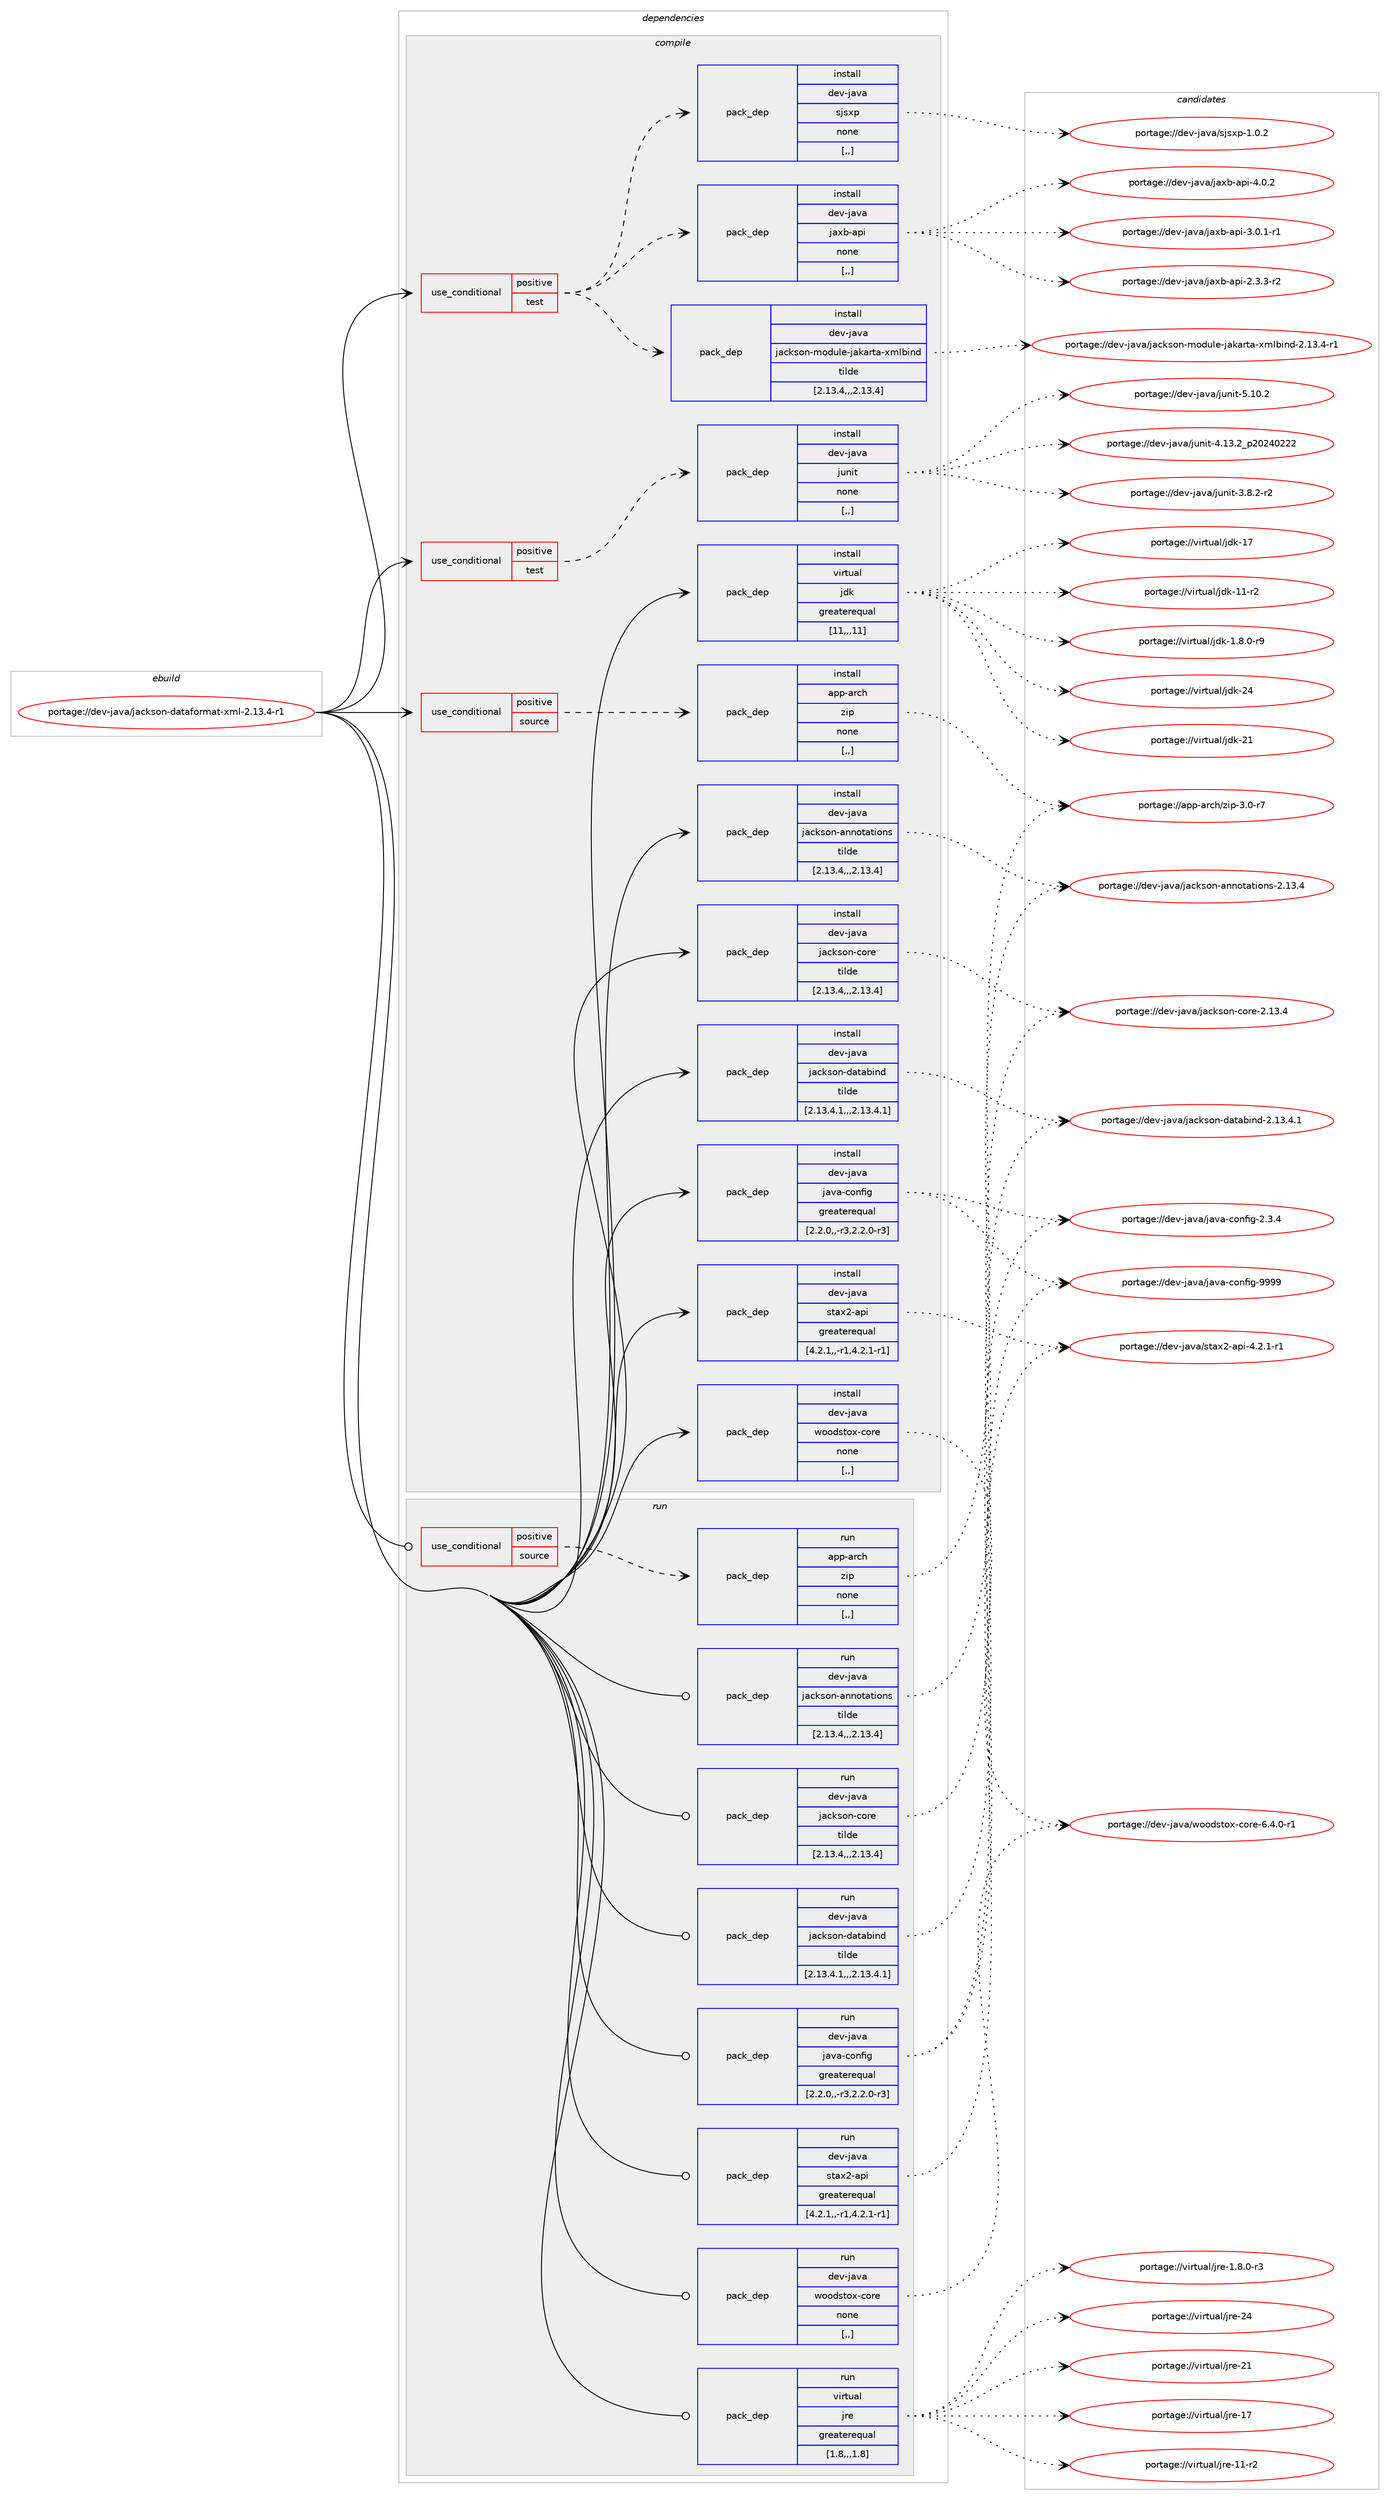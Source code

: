 digraph prolog {

# *************
# Graph options
# *************

newrank=true;
concentrate=true;
compound=true;
graph [rankdir=LR,fontname=Helvetica,fontsize=10,ranksep=1.5];#, ranksep=2.5, nodesep=0.2];
edge  [arrowhead=vee];
node  [fontname=Helvetica,fontsize=10];

# **********
# The ebuild
# **********

subgraph cluster_leftcol {
color=gray;
label=<<i>ebuild</i>>;
id [label="portage://dev-java/jackson-dataformat-xml-2.13.4-r1", color=red, width=4, href="../dev-java/jackson-dataformat-xml-2.13.4-r1.svg"];
}

# ****************
# The dependencies
# ****************

subgraph cluster_midcol {
color=gray;
label=<<i>dependencies</i>>;
subgraph cluster_compile {
fillcolor="#eeeeee";
style=filled;
label=<<i>compile</i>>;
subgraph cond21769 {
dependency94260 [label=<<TABLE BORDER="0" CELLBORDER="1" CELLSPACING="0" CELLPADDING="4"><TR><TD ROWSPAN="3" CELLPADDING="10">use_conditional</TD></TR><TR><TD>positive</TD></TR><TR><TD>source</TD></TR></TABLE>>, shape=none, color=red];
subgraph pack71436 {
dependency94261 [label=<<TABLE BORDER="0" CELLBORDER="1" CELLSPACING="0" CELLPADDING="4" WIDTH="220"><TR><TD ROWSPAN="6" CELLPADDING="30">pack_dep</TD></TR><TR><TD WIDTH="110">install</TD></TR><TR><TD>app-arch</TD></TR><TR><TD>zip</TD></TR><TR><TD>none</TD></TR><TR><TD>[,,]</TD></TR></TABLE>>, shape=none, color=blue];
}
dependency94260:e -> dependency94261:w [weight=20,style="dashed",arrowhead="vee"];
}
id:e -> dependency94260:w [weight=20,style="solid",arrowhead="vee"];
subgraph cond21770 {
dependency94262 [label=<<TABLE BORDER="0" CELLBORDER="1" CELLSPACING="0" CELLPADDING="4"><TR><TD ROWSPAN="3" CELLPADDING="10">use_conditional</TD></TR><TR><TD>positive</TD></TR><TR><TD>test</TD></TR></TABLE>>, shape=none, color=red];
subgraph pack71437 {
dependency94263 [label=<<TABLE BORDER="0" CELLBORDER="1" CELLSPACING="0" CELLPADDING="4" WIDTH="220"><TR><TD ROWSPAN="6" CELLPADDING="30">pack_dep</TD></TR><TR><TD WIDTH="110">install</TD></TR><TR><TD>dev-java</TD></TR><TR><TD>jackson-module-jakarta-xmlbind</TD></TR><TR><TD>tilde</TD></TR><TR><TD>[2.13.4,,,2.13.4]</TD></TR></TABLE>>, shape=none, color=blue];
}
dependency94262:e -> dependency94263:w [weight=20,style="dashed",arrowhead="vee"];
subgraph pack71438 {
dependency94264 [label=<<TABLE BORDER="0" CELLBORDER="1" CELLSPACING="0" CELLPADDING="4" WIDTH="220"><TR><TD ROWSPAN="6" CELLPADDING="30">pack_dep</TD></TR><TR><TD WIDTH="110">install</TD></TR><TR><TD>dev-java</TD></TR><TR><TD>jaxb-api</TD></TR><TR><TD>none</TD></TR><TR><TD>[,,]</TD></TR></TABLE>>, shape=none, color=blue];
}
dependency94262:e -> dependency94264:w [weight=20,style="dashed",arrowhead="vee"];
subgraph pack71439 {
dependency94265 [label=<<TABLE BORDER="0" CELLBORDER="1" CELLSPACING="0" CELLPADDING="4" WIDTH="220"><TR><TD ROWSPAN="6" CELLPADDING="30">pack_dep</TD></TR><TR><TD WIDTH="110">install</TD></TR><TR><TD>dev-java</TD></TR><TR><TD>sjsxp</TD></TR><TR><TD>none</TD></TR><TR><TD>[,,]</TD></TR></TABLE>>, shape=none, color=blue];
}
dependency94262:e -> dependency94265:w [weight=20,style="dashed",arrowhead="vee"];
}
id:e -> dependency94262:w [weight=20,style="solid",arrowhead="vee"];
subgraph cond21771 {
dependency94266 [label=<<TABLE BORDER="0" CELLBORDER="1" CELLSPACING="0" CELLPADDING="4"><TR><TD ROWSPAN="3" CELLPADDING="10">use_conditional</TD></TR><TR><TD>positive</TD></TR><TR><TD>test</TD></TR></TABLE>>, shape=none, color=red];
subgraph pack71440 {
dependency94267 [label=<<TABLE BORDER="0" CELLBORDER="1" CELLSPACING="0" CELLPADDING="4" WIDTH="220"><TR><TD ROWSPAN="6" CELLPADDING="30">pack_dep</TD></TR><TR><TD WIDTH="110">install</TD></TR><TR><TD>dev-java</TD></TR><TR><TD>junit</TD></TR><TR><TD>none</TD></TR><TR><TD>[,,]</TD></TR></TABLE>>, shape=none, color=blue];
}
dependency94266:e -> dependency94267:w [weight=20,style="dashed",arrowhead="vee"];
}
id:e -> dependency94266:w [weight=20,style="solid",arrowhead="vee"];
subgraph pack71441 {
dependency94268 [label=<<TABLE BORDER="0" CELLBORDER="1" CELLSPACING="0" CELLPADDING="4" WIDTH="220"><TR><TD ROWSPAN="6" CELLPADDING="30">pack_dep</TD></TR><TR><TD WIDTH="110">install</TD></TR><TR><TD>dev-java</TD></TR><TR><TD>jackson-annotations</TD></TR><TR><TD>tilde</TD></TR><TR><TD>[2.13.4,,,2.13.4]</TD></TR></TABLE>>, shape=none, color=blue];
}
id:e -> dependency94268:w [weight=20,style="solid",arrowhead="vee"];
subgraph pack71442 {
dependency94269 [label=<<TABLE BORDER="0" CELLBORDER="1" CELLSPACING="0" CELLPADDING="4" WIDTH="220"><TR><TD ROWSPAN="6" CELLPADDING="30">pack_dep</TD></TR><TR><TD WIDTH="110">install</TD></TR><TR><TD>dev-java</TD></TR><TR><TD>jackson-core</TD></TR><TR><TD>tilde</TD></TR><TR><TD>[2.13.4,,,2.13.4]</TD></TR></TABLE>>, shape=none, color=blue];
}
id:e -> dependency94269:w [weight=20,style="solid",arrowhead="vee"];
subgraph pack71443 {
dependency94270 [label=<<TABLE BORDER="0" CELLBORDER="1" CELLSPACING="0" CELLPADDING="4" WIDTH="220"><TR><TD ROWSPAN="6" CELLPADDING="30">pack_dep</TD></TR><TR><TD WIDTH="110">install</TD></TR><TR><TD>dev-java</TD></TR><TR><TD>jackson-databind</TD></TR><TR><TD>tilde</TD></TR><TR><TD>[2.13.4.1,,,2.13.4.1]</TD></TR></TABLE>>, shape=none, color=blue];
}
id:e -> dependency94270:w [weight=20,style="solid",arrowhead="vee"];
subgraph pack71444 {
dependency94271 [label=<<TABLE BORDER="0" CELLBORDER="1" CELLSPACING="0" CELLPADDING="4" WIDTH="220"><TR><TD ROWSPAN="6" CELLPADDING="30">pack_dep</TD></TR><TR><TD WIDTH="110">install</TD></TR><TR><TD>dev-java</TD></TR><TR><TD>java-config</TD></TR><TR><TD>greaterequal</TD></TR><TR><TD>[2.2.0,,-r3,2.2.0-r3]</TD></TR></TABLE>>, shape=none, color=blue];
}
id:e -> dependency94271:w [weight=20,style="solid",arrowhead="vee"];
subgraph pack71445 {
dependency94272 [label=<<TABLE BORDER="0" CELLBORDER="1" CELLSPACING="0" CELLPADDING="4" WIDTH="220"><TR><TD ROWSPAN="6" CELLPADDING="30">pack_dep</TD></TR><TR><TD WIDTH="110">install</TD></TR><TR><TD>dev-java</TD></TR><TR><TD>stax2-api</TD></TR><TR><TD>greaterequal</TD></TR><TR><TD>[4.2.1,,-r1,4.2.1-r1]</TD></TR></TABLE>>, shape=none, color=blue];
}
id:e -> dependency94272:w [weight=20,style="solid",arrowhead="vee"];
subgraph pack71446 {
dependency94273 [label=<<TABLE BORDER="0" CELLBORDER="1" CELLSPACING="0" CELLPADDING="4" WIDTH="220"><TR><TD ROWSPAN="6" CELLPADDING="30">pack_dep</TD></TR><TR><TD WIDTH="110">install</TD></TR><TR><TD>dev-java</TD></TR><TR><TD>woodstox-core</TD></TR><TR><TD>none</TD></TR><TR><TD>[,,]</TD></TR></TABLE>>, shape=none, color=blue];
}
id:e -> dependency94273:w [weight=20,style="solid",arrowhead="vee"];
subgraph pack71447 {
dependency94274 [label=<<TABLE BORDER="0" CELLBORDER="1" CELLSPACING="0" CELLPADDING="4" WIDTH="220"><TR><TD ROWSPAN="6" CELLPADDING="30">pack_dep</TD></TR><TR><TD WIDTH="110">install</TD></TR><TR><TD>virtual</TD></TR><TR><TD>jdk</TD></TR><TR><TD>greaterequal</TD></TR><TR><TD>[11,,,11]</TD></TR></TABLE>>, shape=none, color=blue];
}
id:e -> dependency94274:w [weight=20,style="solid",arrowhead="vee"];
}
subgraph cluster_compileandrun {
fillcolor="#eeeeee";
style=filled;
label=<<i>compile and run</i>>;
}
subgraph cluster_run {
fillcolor="#eeeeee";
style=filled;
label=<<i>run</i>>;
subgraph cond21772 {
dependency94275 [label=<<TABLE BORDER="0" CELLBORDER="1" CELLSPACING="0" CELLPADDING="4"><TR><TD ROWSPAN="3" CELLPADDING="10">use_conditional</TD></TR><TR><TD>positive</TD></TR><TR><TD>source</TD></TR></TABLE>>, shape=none, color=red];
subgraph pack71448 {
dependency94276 [label=<<TABLE BORDER="0" CELLBORDER="1" CELLSPACING="0" CELLPADDING="4" WIDTH="220"><TR><TD ROWSPAN="6" CELLPADDING="30">pack_dep</TD></TR><TR><TD WIDTH="110">run</TD></TR><TR><TD>app-arch</TD></TR><TR><TD>zip</TD></TR><TR><TD>none</TD></TR><TR><TD>[,,]</TD></TR></TABLE>>, shape=none, color=blue];
}
dependency94275:e -> dependency94276:w [weight=20,style="dashed",arrowhead="vee"];
}
id:e -> dependency94275:w [weight=20,style="solid",arrowhead="odot"];
subgraph pack71449 {
dependency94277 [label=<<TABLE BORDER="0" CELLBORDER="1" CELLSPACING="0" CELLPADDING="4" WIDTH="220"><TR><TD ROWSPAN="6" CELLPADDING="30">pack_dep</TD></TR><TR><TD WIDTH="110">run</TD></TR><TR><TD>dev-java</TD></TR><TR><TD>jackson-annotations</TD></TR><TR><TD>tilde</TD></TR><TR><TD>[2.13.4,,,2.13.4]</TD></TR></TABLE>>, shape=none, color=blue];
}
id:e -> dependency94277:w [weight=20,style="solid",arrowhead="odot"];
subgraph pack71450 {
dependency94278 [label=<<TABLE BORDER="0" CELLBORDER="1" CELLSPACING="0" CELLPADDING="4" WIDTH="220"><TR><TD ROWSPAN="6" CELLPADDING="30">pack_dep</TD></TR><TR><TD WIDTH="110">run</TD></TR><TR><TD>dev-java</TD></TR><TR><TD>jackson-core</TD></TR><TR><TD>tilde</TD></TR><TR><TD>[2.13.4,,,2.13.4]</TD></TR></TABLE>>, shape=none, color=blue];
}
id:e -> dependency94278:w [weight=20,style="solid",arrowhead="odot"];
subgraph pack71451 {
dependency94279 [label=<<TABLE BORDER="0" CELLBORDER="1" CELLSPACING="0" CELLPADDING="4" WIDTH="220"><TR><TD ROWSPAN="6" CELLPADDING="30">pack_dep</TD></TR><TR><TD WIDTH="110">run</TD></TR><TR><TD>dev-java</TD></TR><TR><TD>jackson-databind</TD></TR><TR><TD>tilde</TD></TR><TR><TD>[2.13.4.1,,,2.13.4.1]</TD></TR></TABLE>>, shape=none, color=blue];
}
id:e -> dependency94279:w [weight=20,style="solid",arrowhead="odot"];
subgraph pack71452 {
dependency94280 [label=<<TABLE BORDER="0" CELLBORDER="1" CELLSPACING="0" CELLPADDING="4" WIDTH="220"><TR><TD ROWSPAN="6" CELLPADDING="30">pack_dep</TD></TR><TR><TD WIDTH="110">run</TD></TR><TR><TD>dev-java</TD></TR><TR><TD>java-config</TD></TR><TR><TD>greaterequal</TD></TR><TR><TD>[2.2.0,,-r3,2.2.0-r3]</TD></TR></TABLE>>, shape=none, color=blue];
}
id:e -> dependency94280:w [weight=20,style="solid",arrowhead="odot"];
subgraph pack71453 {
dependency94281 [label=<<TABLE BORDER="0" CELLBORDER="1" CELLSPACING="0" CELLPADDING="4" WIDTH="220"><TR><TD ROWSPAN="6" CELLPADDING="30">pack_dep</TD></TR><TR><TD WIDTH="110">run</TD></TR><TR><TD>dev-java</TD></TR><TR><TD>stax2-api</TD></TR><TR><TD>greaterequal</TD></TR><TR><TD>[4.2.1,,-r1,4.2.1-r1]</TD></TR></TABLE>>, shape=none, color=blue];
}
id:e -> dependency94281:w [weight=20,style="solid",arrowhead="odot"];
subgraph pack71454 {
dependency94282 [label=<<TABLE BORDER="0" CELLBORDER="1" CELLSPACING="0" CELLPADDING="4" WIDTH="220"><TR><TD ROWSPAN="6" CELLPADDING="30">pack_dep</TD></TR><TR><TD WIDTH="110">run</TD></TR><TR><TD>dev-java</TD></TR><TR><TD>woodstox-core</TD></TR><TR><TD>none</TD></TR><TR><TD>[,,]</TD></TR></TABLE>>, shape=none, color=blue];
}
id:e -> dependency94282:w [weight=20,style="solid",arrowhead="odot"];
subgraph pack71455 {
dependency94283 [label=<<TABLE BORDER="0" CELLBORDER="1" CELLSPACING="0" CELLPADDING="4" WIDTH="220"><TR><TD ROWSPAN="6" CELLPADDING="30">pack_dep</TD></TR><TR><TD WIDTH="110">run</TD></TR><TR><TD>virtual</TD></TR><TR><TD>jre</TD></TR><TR><TD>greaterequal</TD></TR><TR><TD>[1.8,,,1.8]</TD></TR></TABLE>>, shape=none, color=blue];
}
id:e -> dependency94283:w [weight=20,style="solid",arrowhead="odot"];
}
}

# **************
# The candidates
# **************

subgraph cluster_choices {
rank=same;
color=gray;
label=<<i>candidates</i>>;

subgraph choice71436 {
color=black;
nodesep=1;
choice9711211245971149910447122105112455146484511455 [label="portage://app-arch/zip-3.0-r7", color=red, width=4,href="../app-arch/zip-3.0-r7.svg"];
dependency94261:e -> choice9711211245971149910447122105112455146484511455:w [style=dotted,weight="100"];
}
subgraph choice71437 {
color=black;
nodesep=1;
choice10010111845106971189747106979910711511111045109111100117108101451069710797114116974512010910898105110100455046495146524511449 [label="portage://dev-java/jackson-module-jakarta-xmlbind-2.13.4-r1", color=red, width=4,href="../dev-java/jackson-module-jakarta-xmlbind-2.13.4-r1.svg"];
dependency94263:e -> choice10010111845106971189747106979910711511111045109111100117108101451069710797114116974512010910898105110100455046495146524511449:w [style=dotted,weight="100"];
}
subgraph choice71438 {
color=black;
nodesep=1;
choice1001011184510697118974710697120984597112105455246484650 [label="portage://dev-java/jaxb-api-4.0.2", color=red, width=4,href="../dev-java/jaxb-api-4.0.2.svg"];
choice10010111845106971189747106971209845971121054551464846494511449 [label="portage://dev-java/jaxb-api-3.0.1-r1", color=red, width=4,href="../dev-java/jaxb-api-3.0.1-r1.svg"];
choice10010111845106971189747106971209845971121054550465146514511450 [label="portage://dev-java/jaxb-api-2.3.3-r2", color=red, width=4,href="../dev-java/jaxb-api-2.3.3-r2.svg"];
dependency94264:e -> choice1001011184510697118974710697120984597112105455246484650:w [style=dotted,weight="100"];
dependency94264:e -> choice10010111845106971189747106971209845971121054551464846494511449:w [style=dotted,weight="100"];
dependency94264:e -> choice10010111845106971189747106971209845971121054550465146514511450:w [style=dotted,weight="100"];
}
subgraph choice71439 {
color=black;
nodesep=1;
choice10010111845106971189747115106115120112454946484650 [label="portage://dev-java/sjsxp-1.0.2", color=red, width=4,href="../dev-java/sjsxp-1.0.2.svg"];
dependency94265:e -> choice10010111845106971189747115106115120112454946484650:w [style=dotted,weight="100"];
}
subgraph choice71440 {
color=black;
nodesep=1;
choice1001011184510697118974710611711010511645534649484650 [label="portage://dev-java/junit-5.10.2", color=red, width=4,href="../dev-java/junit-5.10.2.svg"];
choice1001011184510697118974710611711010511645524649514650951125048505248505050 [label="portage://dev-java/junit-4.13.2_p20240222", color=red, width=4,href="../dev-java/junit-4.13.2_p20240222.svg"];
choice100101118451069711897471061171101051164551465646504511450 [label="portage://dev-java/junit-3.8.2-r2", color=red, width=4,href="../dev-java/junit-3.8.2-r2.svg"];
dependency94267:e -> choice1001011184510697118974710611711010511645534649484650:w [style=dotted,weight="100"];
dependency94267:e -> choice1001011184510697118974710611711010511645524649514650951125048505248505050:w [style=dotted,weight="100"];
dependency94267:e -> choice100101118451069711897471061171101051164551465646504511450:w [style=dotted,weight="100"];
}
subgraph choice71441 {
color=black;
nodesep=1;
choice10010111845106971189747106979910711511111045971101101111169711610511111011545504649514652 [label="portage://dev-java/jackson-annotations-2.13.4", color=red, width=4,href="../dev-java/jackson-annotations-2.13.4.svg"];
dependency94268:e -> choice10010111845106971189747106979910711511111045971101101111169711610511111011545504649514652:w [style=dotted,weight="100"];
}
subgraph choice71442 {
color=black;
nodesep=1;
choice100101118451069711897471069799107115111110459911111410145504649514652 [label="portage://dev-java/jackson-core-2.13.4", color=red, width=4,href="../dev-java/jackson-core-2.13.4.svg"];
dependency94269:e -> choice100101118451069711897471069799107115111110459911111410145504649514652:w [style=dotted,weight="100"];
}
subgraph choice71443 {
color=black;
nodesep=1;
choice10010111845106971189747106979910711511111045100971169798105110100455046495146524649 [label="portage://dev-java/jackson-databind-2.13.4.1", color=red, width=4,href="../dev-java/jackson-databind-2.13.4.1.svg"];
dependency94270:e -> choice10010111845106971189747106979910711511111045100971169798105110100455046495146524649:w [style=dotted,weight="100"];
}
subgraph choice71444 {
color=black;
nodesep=1;
choice10010111845106971189747106971189745991111101021051034557575757 [label="portage://dev-java/java-config-9999", color=red, width=4,href="../dev-java/java-config-9999.svg"];
choice1001011184510697118974710697118974599111110102105103455046514652 [label="portage://dev-java/java-config-2.3.4", color=red, width=4,href="../dev-java/java-config-2.3.4.svg"];
dependency94271:e -> choice10010111845106971189747106971189745991111101021051034557575757:w [style=dotted,weight="100"];
dependency94271:e -> choice1001011184510697118974710697118974599111110102105103455046514652:w [style=dotted,weight="100"];
}
subgraph choice71445 {
color=black;
nodesep=1;
choice10010111845106971189747115116971205045971121054552465046494511449 [label="portage://dev-java/stax2-api-4.2.1-r1", color=red, width=4,href="../dev-java/stax2-api-4.2.1-r1.svg"];
dependency94272:e -> choice10010111845106971189747115116971205045971121054552465046494511449:w [style=dotted,weight="100"];
}
subgraph choice71446 {
color=black;
nodesep=1;
choice1001011184510697118974711911111110011511611112045991111141014554465246484511449 [label="portage://dev-java/woodstox-core-6.4.0-r1", color=red, width=4,href="../dev-java/woodstox-core-6.4.0-r1.svg"];
dependency94273:e -> choice1001011184510697118974711911111110011511611112045991111141014554465246484511449:w [style=dotted,weight="100"];
}
subgraph choice71447 {
color=black;
nodesep=1;
choice1181051141161179710847106100107455052 [label="portage://virtual/jdk-24", color=red, width=4,href="../virtual/jdk-24.svg"];
choice1181051141161179710847106100107455049 [label="portage://virtual/jdk-21", color=red, width=4,href="../virtual/jdk-21.svg"];
choice1181051141161179710847106100107454955 [label="portage://virtual/jdk-17", color=red, width=4,href="../virtual/jdk-17.svg"];
choice11810511411611797108471061001074549494511450 [label="portage://virtual/jdk-11-r2", color=red, width=4,href="../virtual/jdk-11-r2.svg"];
choice11810511411611797108471061001074549465646484511457 [label="portage://virtual/jdk-1.8.0-r9", color=red, width=4,href="../virtual/jdk-1.8.0-r9.svg"];
dependency94274:e -> choice1181051141161179710847106100107455052:w [style=dotted,weight="100"];
dependency94274:e -> choice1181051141161179710847106100107455049:w [style=dotted,weight="100"];
dependency94274:e -> choice1181051141161179710847106100107454955:w [style=dotted,weight="100"];
dependency94274:e -> choice11810511411611797108471061001074549494511450:w [style=dotted,weight="100"];
dependency94274:e -> choice11810511411611797108471061001074549465646484511457:w [style=dotted,weight="100"];
}
subgraph choice71448 {
color=black;
nodesep=1;
choice9711211245971149910447122105112455146484511455 [label="portage://app-arch/zip-3.0-r7", color=red, width=4,href="../app-arch/zip-3.0-r7.svg"];
dependency94276:e -> choice9711211245971149910447122105112455146484511455:w [style=dotted,weight="100"];
}
subgraph choice71449 {
color=black;
nodesep=1;
choice10010111845106971189747106979910711511111045971101101111169711610511111011545504649514652 [label="portage://dev-java/jackson-annotations-2.13.4", color=red, width=4,href="../dev-java/jackson-annotations-2.13.4.svg"];
dependency94277:e -> choice10010111845106971189747106979910711511111045971101101111169711610511111011545504649514652:w [style=dotted,weight="100"];
}
subgraph choice71450 {
color=black;
nodesep=1;
choice100101118451069711897471069799107115111110459911111410145504649514652 [label="portage://dev-java/jackson-core-2.13.4", color=red, width=4,href="../dev-java/jackson-core-2.13.4.svg"];
dependency94278:e -> choice100101118451069711897471069799107115111110459911111410145504649514652:w [style=dotted,weight="100"];
}
subgraph choice71451 {
color=black;
nodesep=1;
choice10010111845106971189747106979910711511111045100971169798105110100455046495146524649 [label="portage://dev-java/jackson-databind-2.13.4.1", color=red, width=4,href="../dev-java/jackson-databind-2.13.4.1.svg"];
dependency94279:e -> choice10010111845106971189747106979910711511111045100971169798105110100455046495146524649:w [style=dotted,weight="100"];
}
subgraph choice71452 {
color=black;
nodesep=1;
choice10010111845106971189747106971189745991111101021051034557575757 [label="portage://dev-java/java-config-9999", color=red, width=4,href="../dev-java/java-config-9999.svg"];
choice1001011184510697118974710697118974599111110102105103455046514652 [label="portage://dev-java/java-config-2.3.4", color=red, width=4,href="../dev-java/java-config-2.3.4.svg"];
dependency94280:e -> choice10010111845106971189747106971189745991111101021051034557575757:w [style=dotted,weight="100"];
dependency94280:e -> choice1001011184510697118974710697118974599111110102105103455046514652:w [style=dotted,weight="100"];
}
subgraph choice71453 {
color=black;
nodesep=1;
choice10010111845106971189747115116971205045971121054552465046494511449 [label="portage://dev-java/stax2-api-4.2.1-r1", color=red, width=4,href="../dev-java/stax2-api-4.2.1-r1.svg"];
dependency94281:e -> choice10010111845106971189747115116971205045971121054552465046494511449:w [style=dotted,weight="100"];
}
subgraph choice71454 {
color=black;
nodesep=1;
choice1001011184510697118974711911111110011511611112045991111141014554465246484511449 [label="portage://dev-java/woodstox-core-6.4.0-r1", color=red, width=4,href="../dev-java/woodstox-core-6.4.0-r1.svg"];
dependency94282:e -> choice1001011184510697118974711911111110011511611112045991111141014554465246484511449:w [style=dotted,weight="100"];
}
subgraph choice71455 {
color=black;
nodesep=1;
choice1181051141161179710847106114101455052 [label="portage://virtual/jre-24", color=red, width=4,href="../virtual/jre-24.svg"];
choice1181051141161179710847106114101455049 [label="portage://virtual/jre-21", color=red, width=4,href="../virtual/jre-21.svg"];
choice1181051141161179710847106114101454955 [label="portage://virtual/jre-17", color=red, width=4,href="../virtual/jre-17.svg"];
choice11810511411611797108471061141014549494511450 [label="portage://virtual/jre-11-r2", color=red, width=4,href="../virtual/jre-11-r2.svg"];
choice11810511411611797108471061141014549465646484511451 [label="portage://virtual/jre-1.8.0-r3", color=red, width=4,href="../virtual/jre-1.8.0-r3.svg"];
dependency94283:e -> choice1181051141161179710847106114101455052:w [style=dotted,weight="100"];
dependency94283:e -> choice1181051141161179710847106114101455049:w [style=dotted,weight="100"];
dependency94283:e -> choice1181051141161179710847106114101454955:w [style=dotted,weight="100"];
dependency94283:e -> choice11810511411611797108471061141014549494511450:w [style=dotted,weight="100"];
dependency94283:e -> choice11810511411611797108471061141014549465646484511451:w [style=dotted,weight="100"];
}
}

}
